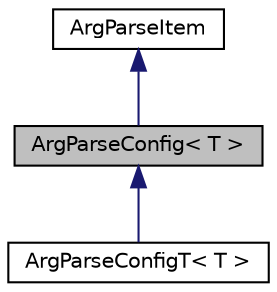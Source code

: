 digraph "ArgParseConfig&lt; T &gt;"
{
  edge [fontname="Helvetica",fontsize="10",labelfontname="Helvetica",labelfontsize="10"];
  node [fontname="Helvetica",fontsize="10",shape=record];
  Node1 [label="ArgParseConfig\< T \>",height=0.2,width=0.4,color="black", fillcolor="grey75", style="filled" fontcolor="black"];
  Node2 -> Node1 [dir="back",color="midnightblue",fontsize="10",style="solid",fontname="Helvetica"];
  Node2 [label="ArgParseItem",height=0.2,width=0.4,color="black", fillcolor="white", style="filled",URL="$classArgParseItem.html"];
  Node1 -> Node3 [dir="back",color="midnightblue",fontsize="10",style="solid",fontname="Helvetica"];
  Node3 [label="ArgParseConfigT\< T \>",height=0.2,width=0.4,color="black", fillcolor="white", style="filled",URL="$classArgParseConfigT.html"];
}
